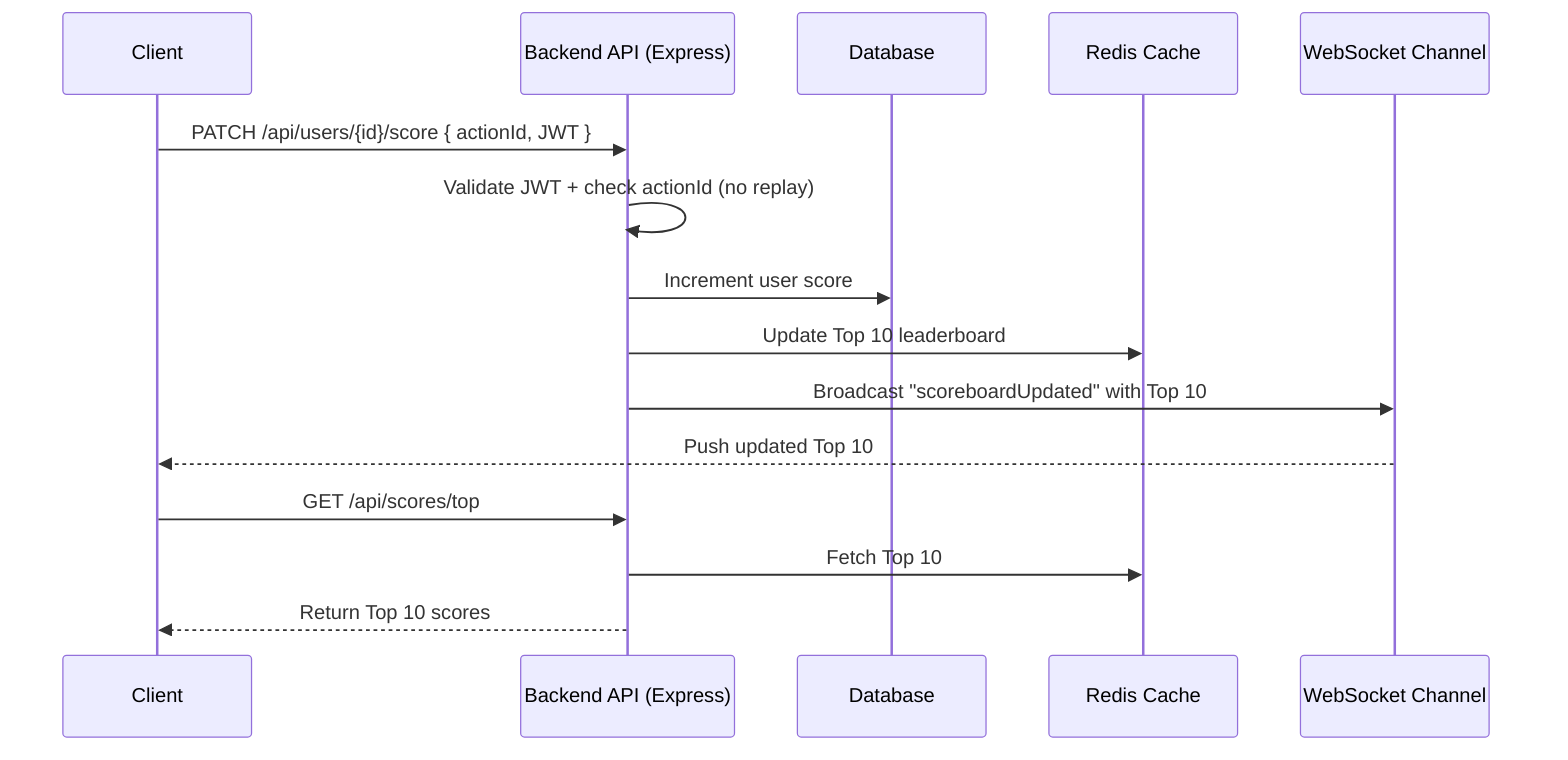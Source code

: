 sequenceDiagram
    participant Client
    participant API as Backend API (Express)
    participant DB as Database
    participant Cache as Redis Cache
    participant WS as WebSocket Channel

    Client->>API: PATCH /api/users/{id}/score { actionId, JWT }
    API->>API: Validate JWT + check actionId (no replay)
    API->>DB: Increment user score
    API->>Cache: Update Top 10 leaderboard
    API->>WS: Broadcast "scoreboardUpdated" with Top 10
    WS-->>Client: Push updated Top 10
    Client->>API: GET /api/scores/top
    API->>Cache: Fetch Top 10
    API-->>Client: Return Top 10 scores